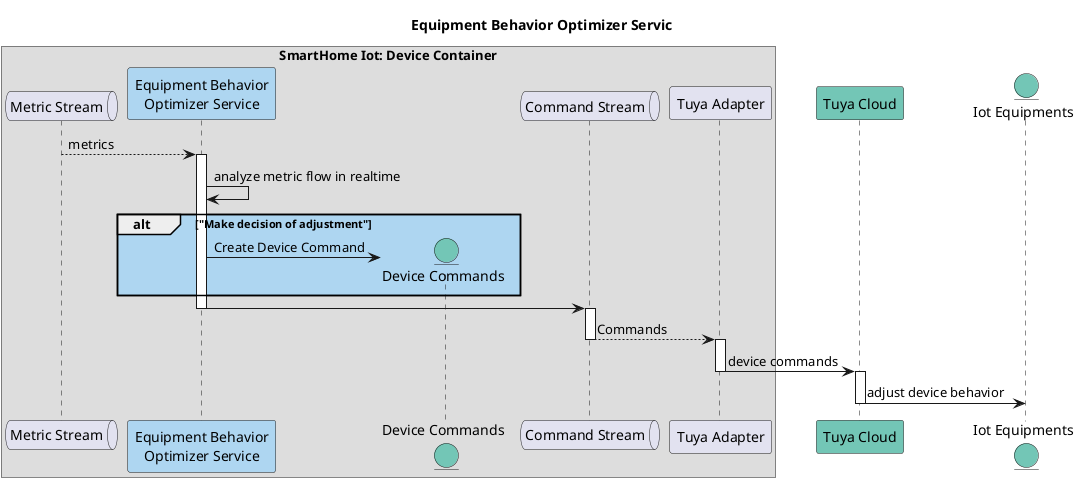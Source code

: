 @startuml "Optimizer"

title "Equipment Behavior Optimizer Servic"

box "SmartHome Iot: Device Container"
  queue "Metric Stream" as mstream 
  participant "Equipment Behavior\nOptimizer Service" as analyzer #aed6f1
  entity "Device Commands" as command#73c6b6
  queue "Command Stream" as cstream 
  participant "Tuya Adapter" as adapter   
end box 

participant "Tuya Cloud" as tuya#73c6b6
entity "Iot Equipments" as device#73c6b6

mstream --> analyzer: metrics
activate analyzer
  analyzer -> analyzer: analyze metric flow in realtime
  alt #aed6f1 "Make decision of adjustment"
    analyzer -> command **: Create Device Command
  end 
  analyzer -> cstream
deactivate analyzer
activate cstream
cstream --> adapter: Commands
deactivate cstream
activate adapter
  adapter -> tuya: device commands
deactivate adapter
activate tuya
  tuya -> device: adjust device behavior
deactivate tuya

@enduml
